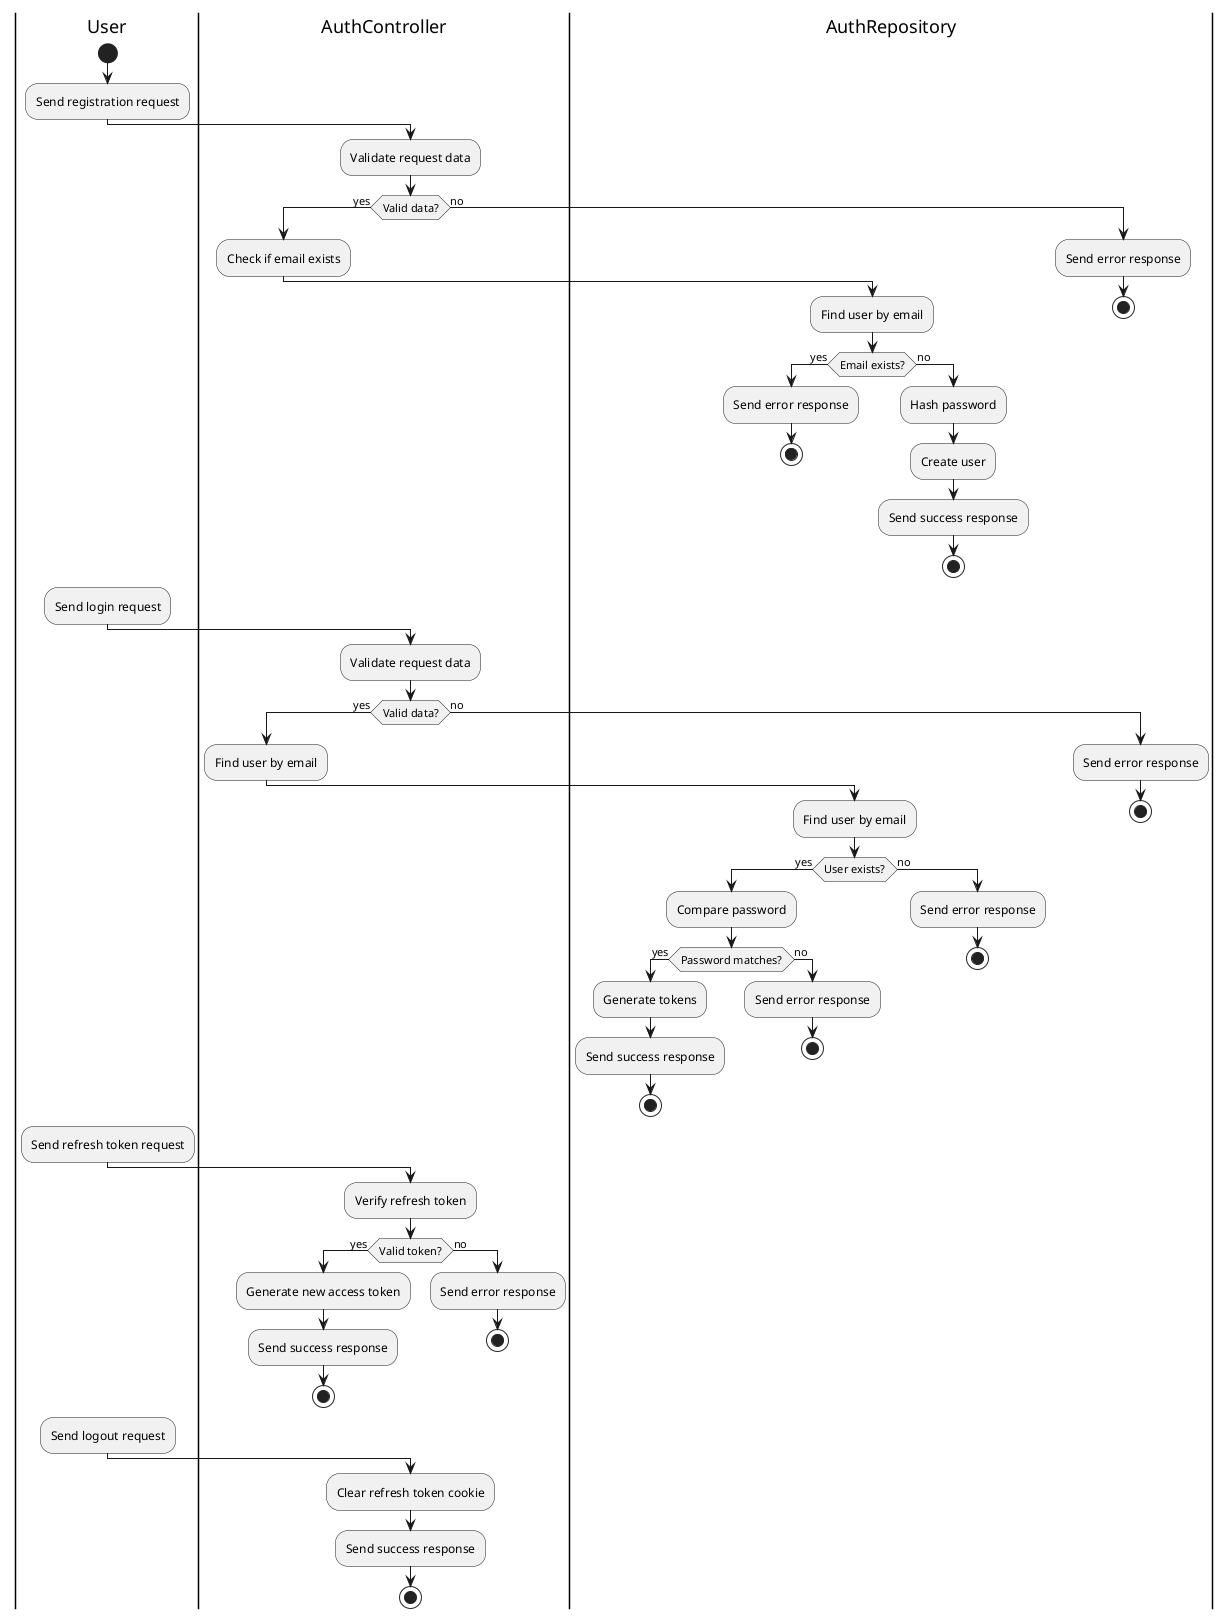 @startuml
|User|
start
:Send registration request;
|AuthController|
:Validate request data;
if (Valid data?) then (yes)
    :Check if email exists;
    |AuthRepository|
    :Find user by email;
    if (Email exists?) then (yes)
        :Send error response;
        stop
    else (no)
        :Hash password;
        :Create user;
        :Send success response;
        stop
    endif
else (no)
    :Send error response;
    stop
endif

|User|
:Send login request;
|AuthController|
:Validate request data;
if (Valid data?) then (yes)
    :Find user by email;
    |AuthRepository|
    :Find user by email;
    if (User exists?) then (yes)
        :Compare password;
        if (Password matches?) then (yes)
            :Generate tokens;
            :Send success response;
            stop
        else (no)
            :Send error response;
            stop
        endif
    else (no)
        :Send error response;
        stop
    endif
else (no)
    :Send error response;
    stop
endif

|User|
:Send refresh token request;
|AuthController|
:Verify refresh token;
if (Valid token?) then (yes)
    :Generate new access token;
    :Send success response;
    stop
else (no)
    :Send error response;
    stop
endif

|User|
:Send logout request;
|AuthController|
:Clear refresh token cookie;
:Send success response;
stop
@enduml
